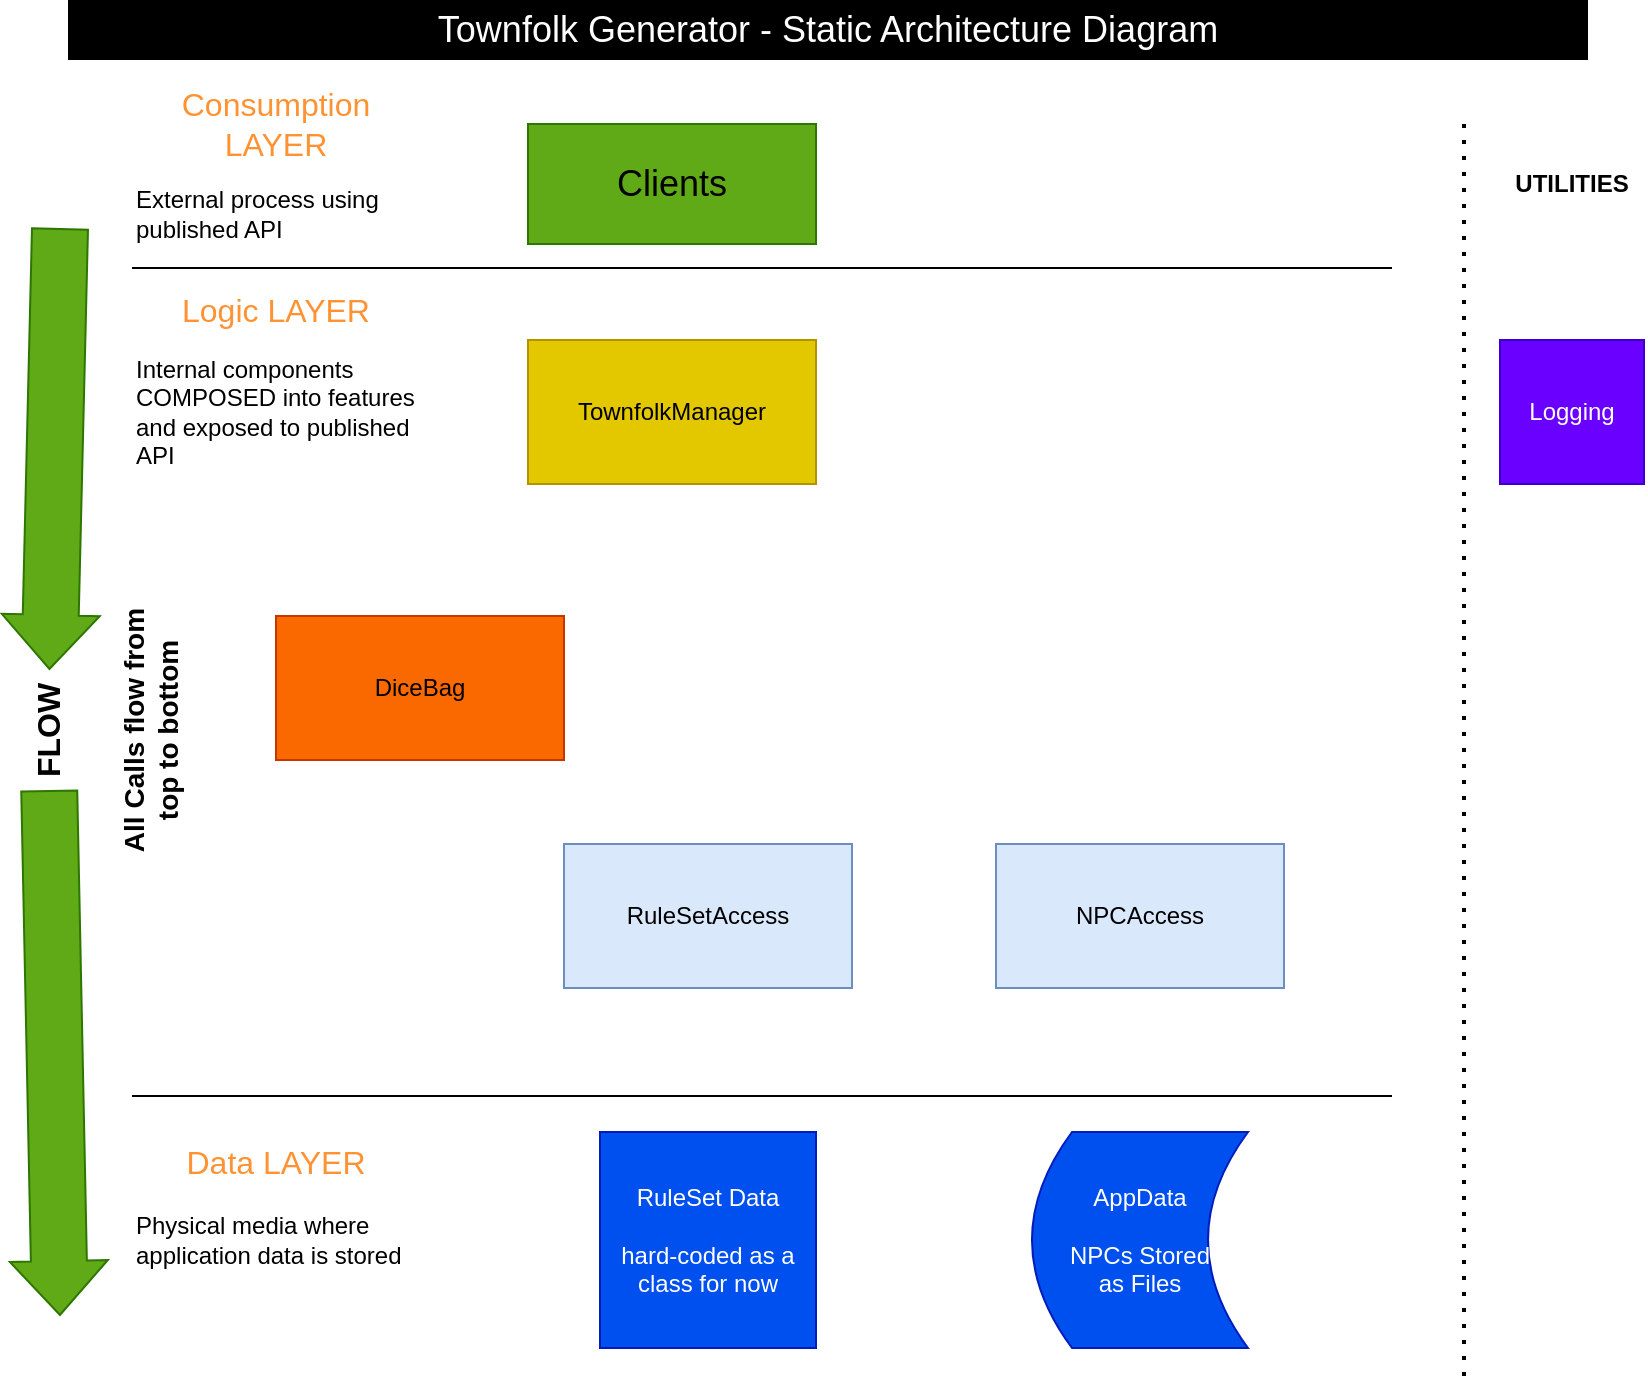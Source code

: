 <mxfile version="26.0.8">
  <diagram name="Page-1" id="2zyP6T9mylUUeBARwjG9">
    <mxGraphModel dx="1434" dy="746" grid="1" gridSize="18" guides="1" tooltips="1" connect="1" arrows="1" fold="1" page="1" pageScale="1" pageWidth="850" pageHeight="1100" math="0" shadow="0">
      <root>
        <mxCell id="0" />
        <mxCell id="1" parent="0" />
        <mxCell id="Yw5CW9oUR3h530xiD8k1-1" value="Townfolk Generator - Static Architecture Diagram" style="text;html=1;align=center;verticalAlign=middle;whiteSpace=wrap;rounded=0;fillColor=#000000;fontColor=light-dark(#ffffff, #ededed);fontSize=18;" vertex="1" parent="1">
          <mxGeometry x="40" y="10" width="760" height="30" as="geometry" />
        </mxCell>
        <mxCell id="Yw5CW9oUR3h530xiD8k1-3" value="Clients" style="rounded=0;whiteSpace=wrap;html=1;fillColor=#60a917;strokeColor=#2D7600;fontColor=light-dark(#000000, #121212);fontSize=18;" vertex="1" parent="1">
          <mxGeometry x="270" y="72" width="144" height="60" as="geometry" />
        </mxCell>
        <mxCell id="Yw5CW9oUR3h530xiD8k1-4" value="RuleSetAccess" style="rounded=0;whiteSpace=wrap;html=1;fillColor=#dae8fc;strokeColor=#6c8ebf;" vertex="1" parent="1">
          <mxGeometry x="288" y="432" width="144" height="72" as="geometry" />
        </mxCell>
        <mxCell id="Yw5CW9oUR3h530xiD8k1-5" value="" style="endArrow=none;html=1;rounded=0;" edge="1" parent="1">
          <mxGeometry width="50" height="50" relative="1" as="geometry">
            <mxPoint x="72" y="144" as="sourcePoint" />
            <mxPoint x="702" y="144" as="targetPoint" />
            <Array as="points">
              <mxPoint x="432" y="144" />
            </Array>
          </mxGeometry>
        </mxCell>
        <mxCell id="Yw5CW9oUR3h530xiD8k1-7" value="NPCAccess" style="rounded=0;whiteSpace=wrap;html=1;fillColor=#dae8fc;strokeColor=#6c8ebf;" vertex="1" parent="1">
          <mxGeometry x="504" y="432" width="144" height="72" as="geometry" />
        </mxCell>
        <mxCell id="Yw5CW9oUR3h530xiD8k1-9" value="RuleSet Data&lt;div&gt;&lt;br&gt;&lt;/div&gt;&lt;div&gt;hard-coded as a class for now&lt;/div&gt;" style="whiteSpace=wrap;html=1;aspect=fixed;fillColor=#0050ef;fontColor=#ffffff;strokeColor=#001DBC;" vertex="1" parent="1">
          <mxGeometry x="306" y="576" width="108" height="108" as="geometry" />
        </mxCell>
        <mxCell id="Yw5CW9oUR3h530xiD8k1-10" value="AppData&lt;div&gt;&lt;br&gt;&lt;div&gt;NPCs Stored&lt;/div&gt;&lt;div&gt;as Files&lt;/div&gt;&lt;/div&gt;" style="shape=dataStorage;whiteSpace=wrap;html=1;fixedSize=1;fillColor=#0050ef;fontColor=#ffffff;strokeColor=#001DBC;" vertex="1" parent="1">
          <mxGeometry x="522" y="576" width="108" height="108" as="geometry" />
        </mxCell>
        <mxCell id="Yw5CW9oUR3h530xiD8k1-12" value="DiceBag" style="rounded=0;whiteSpace=wrap;html=1;fillColor=#fa6800;strokeColor=#C73500;fontColor=#000000;" vertex="1" parent="1">
          <mxGeometry x="144" y="318" width="144" height="72" as="geometry" />
        </mxCell>
        <mxCell id="Yw5CW9oUR3h530xiD8k1-13" value="TownfolkManager" style="rounded=0;whiteSpace=wrap;html=1;fillColor=#e3c800;strokeColor=#B09500;fontColor=#000000;" vertex="1" parent="1">
          <mxGeometry x="270" y="180" width="144" height="72" as="geometry" />
        </mxCell>
        <mxCell id="Yw5CW9oUR3h530xiD8k1-15" value="Logging" style="whiteSpace=wrap;html=1;aspect=fixed;fillColor=#6a00ff;fontColor=#ffffff;strokeColor=#3700CC;" vertex="1" parent="1">
          <mxGeometry x="756" y="180" width="72" height="72" as="geometry" />
        </mxCell>
        <mxCell id="Yw5CW9oUR3h530xiD8k1-17" value="&lt;b&gt;UTILITIES&lt;/b&gt;" style="text;html=1;align=center;verticalAlign=middle;whiteSpace=wrap;rounded=0;" vertex="1" parent="1">
          <mxGeometry x="756" y="87" width="72" height="30" as="geometry" />
        </mxCell>
        <mxCell id="Yw5CW9oUR3h530xiD8k1-18" value="" style="endArrow=none;dashed=1;html=1;dashPattern=1 3;strokeWidth=2;rounded=0;" edge="1" parent="1">
          <mxGeometry width="50" height="50" relative="1" as="geometry">
            <mxPoint x="738" y="72" as="sourcePoint" />
            <mxPoint x="738" y="702" as="targetPoint" />
          </mxGeometry>
        </mxCell>
        <mxCell id="Yw5CW9oUR3h530xiD8k1-19" value="" style="shape=flexArrow;endArrow=classic;html=1;rounded=0;fillColor=#60a917;strokeColor=#2D7600;width=28;endSize=8.67;" edge="1" parent="1" source="Yw5CW9oUR3h530xiD8k1-20">
          <mxGeometry width="50" height="50" relative="1" as="geometry">
            <mxPoint x="36" y="124" as="sourcePoint" />
            <mxPoint x="36" y="668" as="targetPoint" />
          </mxGeometry>
        </mxCell>
        <mxCell id="Yw5CW9oUR3h530xiD8k1-21" value="" style="shape=flexArrow;endArrow=classic;html=1;rounded=0;fillColor=#60a917;strokeColor=#2D7600;width=28;endSize=8.67;" edge="1" parent="1" target="Yw5CW9oUR3h530xiD8k1-20">
          <mxGeometry width="50" height="50" relative="1" as="geometry">
            <mxPoint x="36" y="124" as="sourcePoint" />
            <mxPoint x="36" y="668" as="targetPoint" />
          </mxGeometry>
        </mxCell>
        <mxCell id="Yw5CW9oUR3h530xiD8k1-20" value="&lt;b&gt;&lt;font style=&quot;font-size: 16px;&quot;&gt;FLOW&lt;/font&gt;&lt;/b&gt;" style="text;html=1;align=center;verticalAlign=middle;whiteSpace=wrap;rounded=0;rotation=-90;" vertex="1" parent="1">
          <mxGeometry y="360" width="60" height="30" as="geometry" />
        </mxCell>
        <mxCell id="Yw5CW9oUR3h530xiD8k1-23" value="" style="endArrow=none;html=1;rounded=0;" edge="1" parent="1">
          <mxGeometry width="50" height="50" relative="1" as="geometry">
            <mxPoint x="72" y="558" as="sourcePoint" />
            <mxPoint x="702" y="558" as="targetPoint" />
            <Array as="points">
              <mxPoint x="432" y="558" />
            </Array>
          </mxGeometry>
        </mxCell>
        <mxCell id="Yw5CW9oUR3h530xiD8k1-25" value="External process using published API" style="text;html=1;align=left;verticalAlign=middle;whiteSpace=wrap;rounded=0;" vertex="1" parent="1">
          <mxGeometry x="72" y="102" width="144" height="30" as="geometry" />
        </mxCell>
        <mxCell id="Yw5CW9oUR3h530xiD8k1-26" value="&lt;font style=&quot;color: rgb(255, 146, 50); font-size: 16px;&quot;&gt;Consumption LAYER&lt;/font&gt;" style="text;html=1;align=center;verticalAlign=middle;whiteSpace=wrap;rounded=0;" vertex="1" parent="1">
          <mxGeometry x="72" y="57" width="144" height="30" as="geometry" />
        </mxCell>
        <mxCell id="Yw5CW9oUR3h530xiD8k1-27" value="&lt;font style=&quot;color: rgb(255, 146, 50); font-size: 16px;&quot;&gt;Logic LAYER&lt;/font&gt;" style="text;html=1;align=center;verticalAlign=middle;whiteSpace=wrap;rounded=0;" vertex="1" parent="1">
          <mxGeometry x="72" y="150" width="144" height="30" as="geometry" />
        </mxCell>
        <mxCell id="Yw5CW9oUR3h530xiD8k1-28" value="Internal components COMPOSED into features and exposed to published API" style="text;html=1;align=left;verticalAlign=middle;whiteSpace=wrap;rounded=0;" vertex="1" parent="1">
          <mxGeometry x="72" y="201" width="144" height="30" as="geometry" />
        </mxCell>
        <mxCell id="Yw5CW9oUR3h530xiD8k1-29" value="&lt;font style=&quot;color: rgb(255, 146, 50); font-size: 16px;&quot;&gt;Data LAYER&lt;/font&gt;" style="text;html=1;align=center;verticalAlign=middle;whiteSpace=wrap;rounded=0;" vertex="1" parent="1">
          <mxGeometry x="72" y="576" width="144" height="30" as="geometry" />
        </mxCell>
        <mxCell id="Yw5CW9oUR3h530xiD8k1-30" value="Physical media where application data is stored" style="text;html=1;align=left;verticalAlign=middle;whiteSpace=wrap;rounded=0;" vertex="1" parent="1">
          <mxGeometry x="72" y="615" width="144" height="30" as="geometry" />
        </mxCell>
        <mxCell id="Yw5CW9oUR3h530xiD8k1-31" value="&lt;b&gt;&lt;font style=&quot;font-size: 14px;&quot;&gt;All Calls flow from top to bottom&lt;/font&gt;&lt;/b&gt;" style="text;html=1;align=center;verticalAlign=middle;whiteSpace=wrap;rounded=0;rotation=-90;" vertex="1" parent="1">
          <mxGeometry x="18" y="360" width="126" height="30" as="geometry" />
        </mxCell>
      </root>
    </mxGraphModel>
  </diagram>
</mxfile>
